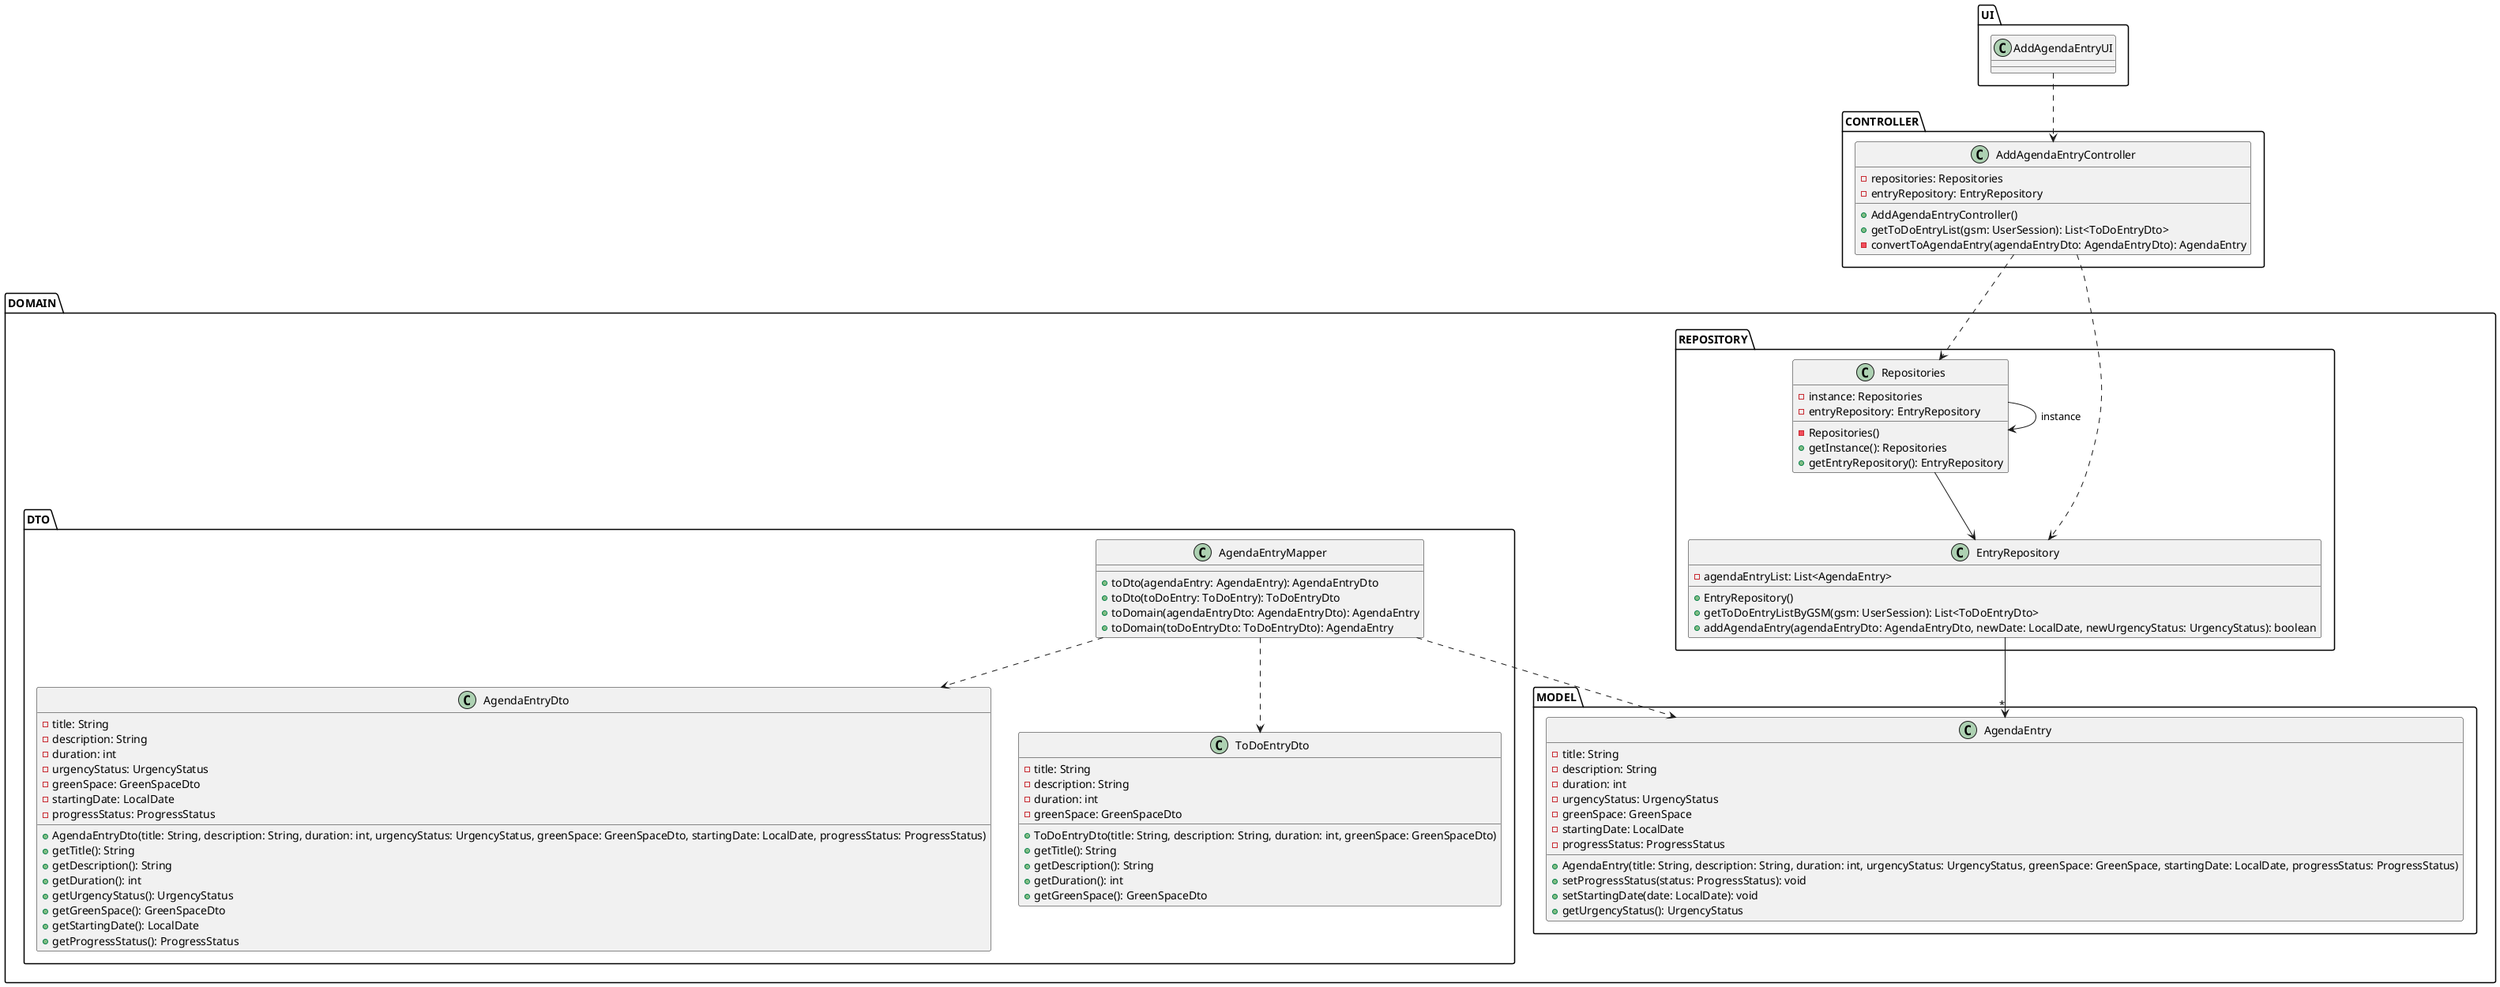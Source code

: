 @startuml
skinparam shadowing false
skinparam line type polyline
'left to right direction
package UI {
    class AddAgendaEntryUI {
    }
}

package CONTROLLER {
    class AddAgendaEntryController {
        - repositories: Repositories
        - entryRepository: EntryRepository
        + AddAgendaEntryController()
        + getToDoEntryList(gsm: UserSession): List<ToDoEntryDto>
        - convertToAgendaEntry(agendaEntryDto: AgendaEntryDto): AgendaEntry
    }
}

package DOMAIN {
    package REPOSITORY {
        class Repositories {
            - instance: Repositories
            - entryRepository: EntryRepository
            - Repositories()
            + getInstance(): Repositories
            + getEntryRepository(): EntryRepository
        }

        class EntryRepository {
            - agendaEntryList: List<AgendaEntry>
            + EntryRepository()
            + getToDoEntryListByGSM(gsm: UserSession): List<ToDoEntryDto>
            + addAgendaEntry(agendaEntryDto: AgendaEntryDto, newDate: LocalDate, newUrgencyStatus: UrgencyStatus): boolean
        }
    }

    package DTO {
        class AgendaEntryMapper {
             + toDto(agendaEntry: AgendaEntry): AgendaEntryDto
             + toDto(toDoEntry: ToDoEntry): ToDoEntryDto
             + toDomain(agendaEntryDto: AgendaEntryDto): AgendaEntry
             + toDomain(toDoEntryDto: ToDoEntryDto): AgendaEntry
        }

        class AgendaEntryDto {
            - title: String
            - description: String
            - duration: int
            - urgencyStatus: UrgencyStatus
            - greenSpace: GreenSpaceDto
            - startingDate: LocalDate
            - progressStatus: ProgressStatus
            + AgendaEntryDto(title: String, description: String, duration: int, urgencyStatus: UrgencyStatus, greenSpace: GreenSpaceDto, startingDate: LocalDate, progressStatus: ProgressStatus)
            + getTitle(): String
            + getDescription(): String
            + getDuration(): int
            + getUrgencyStatus(): UrgencyStatus
            + getGreenSpace(): GreenSpaceDto
            + getStartingDate(): LocalDate
            + getProgressStatus(): ProgressStatus
        }

         class ToDoEntryDto {
            - title: String
            - description: String
            - duration: int
            - greenSpace: GreenSpaceDto
            + ToDoEntryDto(title: String, description: String, duration: int, greenSpace: GreenSpaceDto)
            + getTitle(): String
            + getDescription(): String
            + getDuration(): int
            + getGreenSpace(): GreenSpaceDto
         }
    }

    package MODEL {
        class AgendaEntry {
            - title: String
            - description: String
            - duration: int
            - urgencyStatus: UrgencyStatus
            - greenSpace: GreenSpace
            - startingDate: LocalDate
            - progressStatus: ProgressStatus
            + AgendaEntry(title: String, description: String, duration: int, urgencyStatus: UrgencyStatus, greenSpace: GreenSpace, startingDate: LocalDate, progressStatus: ProgressStatus)
            + setProgressStatus(status: ProgressStatus): void
            + setStartingDate(date: LocalDate): void
            + getUrgencyStatus(): UrgencyStatus
        }
    }
}

AddAgendaEntryUI ..> AddAgendaEntryController
AddAgendaEntryController ..> Repositories
Repositories --> Repositories: instance
AddAgendaEntryController ..> EntryRepository
Repositories --> EntryRepository
EntryRepository --> "*" AgendaEntry
AgendaEntryMapper ..> AgendaEntryDto
AgendaEntryMapper ..> AgendaEntry
AgendaEntryMapper ..> ToDoEntryDto



@enduml
